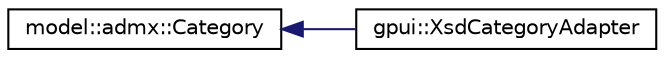 digraph "Graphical Class Hierarchy"
{
 // LATEX_PDF_SIZE
  edge [fontname="Helvetica",fontsize="10",labelfontname="Helvetica",labelfontsize="10"];
  node [fontname="Helvetica",fontsize="10",shape=record];
  rankdir="LR";
  Node0 [label="model::admx::Category",height=0.2,width=0.4,color="black", fillcolor="white", style="filled",URL="$classmodel_1_1admx_1_1_category.html",tooltip="The category element specifies the name of a unique category to be displayed in the editor."];
  Node0 -> Node1 [dir="back",color="midnightblue",fontsize="10",style="solid",fontname="Helvetica"];
  Node1 [label="gpui::XsdCategoryAdapter",height=0.2,width=0.4,color="black", fillcolor="white", style="filled",URL="$classgpui_1_1_xsd_category_adapter.html",tooltip=" "];
}
